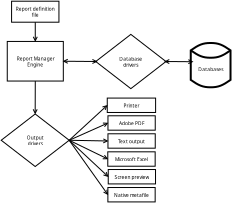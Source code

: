 <?xml version="1.0" encoding="UTF-8"?>
<dia:diagram xmlns:dia="http://www.lysator.liu.se/~alla/dia/"><dia:layer name="Fondo" visible="true"><dia:object type="Flowchart - Box" version="0" id="O0"><dia:attribute name="obj_pos"><dia:point val="1.618,3.748"/></dia:attribute><dia:attribute name="obj_bb"><dia:rectangle val="1.608,3.738;4.431,5.738"/></dia:attribute><dia:attribute name="elem_corner"><dia:point val="1.618,3.748"/></dia:attribute><dia:attribute name="elem_width"><dia:real val="2.803"/></dia:attribute><dia:attribute name="elem_height"><dia:real val="1.98"/></dia:attribute><dia:attribute name="border_width"><dia:real val="0.02"/></dia:attribute><dia:attribute name="show_background"><dia:boolean val="true"/></dia:attribute><dia:attribute name="padding"><dia:real val="0.2"/></dia:attribute><dia:attribute name="text"><dia:composite type="text"><dia:attribute name="string"><dia:string>#Report Manager
Engine#</dia:string></dia:attribute><dia:attribute name="font"><dia:font family="sans" style="0" name="Courier"/></dia:attribute><dia:attribute name="height"><dia:real val="0.3"/></dia:attribute><dia:attribute name="pos"><dia:point val="3.019,4.688"/></dia:attribute><dia:attribute name="color"><dia:color val="#000000"/></dia:attribute><dia:attribute name="alignment"><dia:enum val="1"/></dia:attribute></dia:composite></dia:attribute></dia:object><dia:object type="Flowchart - Magnetic Disk" version="0" id="O1"><dia:attribute name="obj_pos"><dia:point val="10.894,3.906"/></dia:attribute><dia:attribute name="obj_bb"><dia:rectangle val="10.884,3.896;12.69,5.97"/></dia:attribute><dia:attribute name="elem_corner"><dia:point val="10.894,3.906"/></dia:attribute><dia:attribute name="elem_width"><dia:real val="1.786"/></dia:attribute><dia:attribute name="elem_height"><dia:real val="2.054"/></dia:attribute><dia:attribute name="border_width"><dia:real val="0.02"/></dia:attribute><dia:attribute name="inner_color"><dia:color val="#ffff96"/></dia:attribute><dia:attribute name="show_background"><dia:boolean val="true"/></dia:attribute><dia:attribute name="flip_horizontal"><dia:boolean val="false"/></dia:attribute><dia:attribute name="flip_vertical"><dia:boolean val="false"/></dia:attribute><dia:attribute name="padding"><dia:real val="0.354"/></dia:attribute><dia:attribute name="text"><dia:composite type="text"><dia:attribute name="string"><dia:string>#Databases#</dia:string></dia:attribute><dia:attribute name="font"><dia:font family="sans" style="0" name="Courier"/></dia:attribute><dia:attribute name="height"><dia:real val="0.3"/></dia:attribute><dia:attribute name="pos"><dia:point val="11.787,5.204"/></dia:attribute><dia:attribute name="color"><dia:color val="#000000"/></dia:attribute><dia:attribute name="alignment"><dia:enum val="1"/></dia:attribute></dia:composite></dia:attribute></dia:object><dia:object type="Flowchart - Diamond" version="0" id="O2"><dia:attribute name="obj_pos"><dia:point val="6.097,3.438"/></dia:attribute><dia:attribute name="obj_bb"><dia:rectangle val="6.087,3.428;9.507,6.074"/></dia:attribute><dia:attribute name="elem_corner"><dia:point val="6.097,3.438"/></dia:attribute><dia:attribute name="elem_width"><dia:real val="3.399"/></dia:attribute><dia:attribute name="elem_height"><dia:real val="2.627"/></dia:attribute><dia:attribute name="border_width"><dia:real val="0.02"/></dia:attribute><dia:attribute name="show_background"><dia:boolean val="true"/></dia:attribute><dia:attribute name="padding"><dia:real val="0.354"/></dia:attribute><dia:attribute name="text"><dia:composite type="text"><dia:attribute name="string"><dia:string>#Database
drivers#</dia:string></dia:attribute><dia:attribute name="font"><dia:font family="sans" style="0" name="Courier"/></dia:attribute><dia:attribute name="height"><dia:real val="0.3"/></dia:attribute><dia:attribute name="pos"><dia:point val="7.797,4.701"/></dia:attribute><dia:attribute name="color"><dia:color val="#000000"/></dia:attribute><dia:attribute name="alignment"><dia:enum val="1"/></dia:attribute></dia:composite></dia:attribute></dia:object><dia:object type="Standard - Line" version="0" id="O3"><dia:attribute name="obj_pos"><dia:point val="4.421,4.738"/></dia:attribute><dia:attribute name="obj_bb"><dia:rectangle val="4.41,4.538;6.109,4.951"/></dia:attribute><dia:attribute name="conn_endpoints"><dia:point val="4.421,4.738"/><dia:point val="6.097,4.751"/></dia:attribute><dia:attribute name="numcp"><dia:int val="1"/></dia:attribute><dia:attribute name="line_width"><dia:real val="0.02"/></dia:attribute><dia:attribute name="start_arrow"><dia:enum val="1"/></dia:attribute><dia:attribute name="start_arrow_length"><dia:real val="0.2"/></dia:attribute><dia:attribute name="start_arrow_width"><dia:real val="0.2"/></dia:attribute><dia:attribute name="end_arrow"><dia:enum val="1"/></dia:attribute><dia:attribute name="end_arrow_length"><dia:real val="0.2"/></dia:attribute><dia:attribute name="end_arrow_width"><dia:real val="0.2"/></dia:attribute><dia:connections><dia:connection handle="0" to="O0" connection="8"/><dia:connection handle="1" to="O2" connection="12"/></dia:connections></dia:object><dia:object type="Standard - Line" version="0" id="O4"><dia:attribute name="obj_pos"><dia:point val="9.497,4.751"/></dia:attribute><dia:attribute name="obj_bb"><dia:rectangle val="9.485,4.551;10.906,4.962"/></dia:attribute><dia:attribute name="conn_endpoints"><dia:point val="9.497,4.751"/><dia:point val="10.894,4.762"/></dia:attribute><dia:attribute name="numcp"><dia:int val="1"/></dia:attribute><dia:attribute name="line_width"><dia:real val="0.02"/></dia:attribute><dia:attribute name="start_arrow"><dia:enum val="1"/></dia:attribute><dia:attribute name="start_arrow_length"><dia:real val="0.2"/></dia:attribute><dia:attribute name="start_arrow_width"><dia:real val="0.2"/></dia:attribute><dia:attribute name="end_arrow"><dia:enum val="1"/></dia:attribute><dia:attribute name="end_arrow_length"><dia:real val="0.2"/></dia:attribute><dia:attribute name="end_arrow_width"><dia:real val="0.2"/></dia:attribute><dia:connections><dia:connection handle="0" to="O2" connection="4"/><dia:connection handle="1" to="O1" connection="7"/></dia:connections></dia:object><dia:object type="Flowchart - Box" version="0" id="O5"><dia:attribute name="obj_pos"><dia:point val="1.834,1.736"/></dia:attribute><dia:attribute name="obj_bb"><dia:rectangle val="1.824,1.726;4.212,2.796"/></dia:attribute><dia:attribute name="elem_corner"><dia:point val="1.834,1.736"/></dia:attribute><dia:attribute name="elem_width"><dia:real val="2.368"/></dia:attribute><dia:attribute name="elem_height"><dia:real val="1.05"/></dia:attribute><dia:attribute name="border_width"><dia:real val="0.02"/></dia:attribute><dia:attribute name="show_background"><dia:boolean val="true"/></dia:attribute><dia:attribute name="padding"><dia:real val="0.2"/></dia:attribute><dia:attribute name="text"><dia:composite type="text"><dia:attribute name="string"><dia:string>#Report definition
file#</dia:string></dia:attribute><dia:attribute name="font"><dia:font family="sans" style="0" name="Courier"/></dia:attribute><dia:attribute name="height"><dia:real val="0.3"/></dia:attribute><dia:attribute name="pos"><dia:point val="3.018,2.211"/></dia:attribute><dia:attribute name="color"><dia:color val="#000000"/></dia:attribute><dia:attribute name="alignment"><dia:enum val="1"/></dia:attribute></dia:composite></dia:attribute></dia:object><dia:object type="Standard - Line" version="0" id="O6"><dia:attribute name="obj_pos"><dia:point val="3.019,3.748"/></dia:attribute><dia:attribute name="obj_bb"><dia:rectangle val="2.819,2.771;3.219,3.763"/></dia:attribute><dia:attribute name="conn_endpoints"><dia:point val="3.019,3.748"/><dia:point val="3.018,2.786"/></dia:attribute><dia:attribute name="numcp"><dia:int val="1"/></dia:attribute><dia:attribute name="line_width"><dia:real val="0.03"/></dia:attribute><dia:attribute name="start_arrow"><dia:enum val="1"/></dia:attribute><dia:attribute name="start_arrow_length"><dia:real val="0.2"/></dia:attribute><dia:attribute name="start_arrow_width"><dia:real val="0.2"/></dia:attribute><dia:connections><dia:connection handle="0" to="O0" connection="2"/><dia:connection handle="1" to="O5" connection="13"/></dia:connections></dia:object><dia:object type="Flowchart - Diamond" version="0" id="O7"><dia:attribute name="obj_pos"><dia:point val="1.315,7.375"/></dia:attribute><dia:attribute name="obj_bb"><dia:rectangle val="1.305,7.365;4.724,10.012"/></dia:attribute><dia:attribute name="elem_corner"><dia:point val="1.315,7.375"/></dia:attribute><dia:attribute name="elem_width"><dia:real val="3.399"/></dia:attribute><dia:attribute name="elem_height"><dia:real val="2.627"/></dia:attribute><dia:attribute name="border_width"><dia:real val="0.02"/></dia:attribute><dia:attribute name="show_background"><dia:boolean val="true"/></dia:attribute><dia:attribute name="padding"><dia:real val="0.354"/></dia:attribute><dia:attribute name="text"><dia:composite type="text"><dia:attribute name="string"><dia:string>#Output
drivers#</dia:string></dia:attribute><dia:attribute name="font"><dia:font family="sans" style="0" name="Courier"/></dia:attribute><dia:attribute name="height"><dia:real val="0.3"/></dia:attribute><dia:attribute name="pos"><dia:point val="3.014,8.639"/></dia:attribute><dia:attribute name="color"><dia:color val="#000000"/></dia:attribute><dia:attribute name="alignment"><dia:enum val="1"/></dia:attribute></dia:composite></dia:attribute></dia:object><dia:object type="Standard - Line" version="0" id="O8"><dia:attribute name="obj_pos"><dia:point val="3.019,5.728"/></dia:attribute><dia:attribute name="obj_bb"><dia:rectangle val="2.814,5.713;3.214,7.391"/></dia:attribute><dia:attribute name="conn_endpoints"><dia:point val="3.019,5.728"/><dia:point val="3.014,7.375"/></dia:attribute><dia:attribute name="numcp"><dia:int val="1"/></dia:attribute><dia:attribute name="line_width"><dia:real val="0.03"/></dia:attribute><dia:attribute name="end_arrow"><dia:enum val="1"/></dia:attribute><dia:attribute name="end_arrow_length"><dia:real val="0.2"/></dia:attribute><dia:attribute name="end_arrow_width"><dia:real val="0.2"/></dia:attribute><dia:connections><dia:connection handle="0" to="O0" connection="13"/><dia:connection handle="1" to="O7" connection="0"/></dia:connections></dia:object><dia:object type="Flowchart - Box" version="0" id="O9"><dia:attribute name="obj_pos"><dia:point val="6.618,6.58"/></dia:attribute><dia:attribute name="obj_bb"><dia:rectangle val="6.608,6.57;9.045,7.31"/></dia:attribute><dia:attribute name="elem_corner"><dia:point val="6.618,6.58"/></dia:attribute><dia:attribute name="elem_width"><dia:real val="2.417"/></dia:attribute><dia:attribute name="elem_height"><dia:real val="0.72"/></dia:attribute><dia:attribute name="border_width"><dia:real val="0.02"/></dia:attribute><dia:attribute name="show_background"><dia:boolean val="true"/></dia:attribute><dia:attribute name="padding"><dia:real val="0.2"/></dia:attribute><dia:attribute name="text"><dia:composite type="text"><dia:attribute name="string"><dia:string>#Printer#</dia:string></dia:attribute><dia:attribute name="font"><dia:font family="sans" style="0" name="Courier"/></dia:attribute><dia:attribute name="height"><dia:real val="0.3"/></dia:attribute><dia:attribute name="pos"><dia:point val="7.826,7.04"/></dia:attribute><dia:attribute name="color"><dia:color val="#000000"/></dia:attribute><dia:attribute name="alignment"><dia:enum val="1"/></dia:attribute></dia:composite></dia:attribute></dia:object><dia:object type="Flowchart - Box" version="0" id="O10"><dia:attribute name="obj_pos"><dia:point val="6.653,7.465"/></dia:attribute><dia:attribute name="obj_bb"><dia:rectangle val="6.643,7.455;9.027,8.195"/></dia:attribute><dia:attribute name="elem_corner"><dia:point val="6.653,7.465"/></dia:attribute><dia:attribute name="elem_width"><dia:real val="2.364"/></dia:attribute><dia:attribute name="elem_height"><dia:real val="0.72"/></dia:attribute><dia:attribute name="border_width"><dia:real val="0.02"/></dia:attribute><dia:attribute name="show_background"><dia:boolean val="true"/></dia:attribute><dia:attribute name="padding"><dia:real val="0.2"/></dia:attribute><dia:attribute name="text"><dia:composite type="text"><dia:attribute name="string"><dia:string>#Adobe PDF#</dia:string></dia:attribute><dia:attribute name="font"><dia:font family="sans" style="0" name="Courier"/></dia:attribute><dia:attribute name="height"><dia:real val="0.3"/></dia:attribute><dia:attribute name="pos"><dia:point val="7.835,7.925"/></dia:attribute><dia:attribute name="color"><dia:color val="#000000"/></dia:attribute><dia:attribute name="alignment"><dia:enum val="1"/></dia:attribute></dia:composite></dia:attribute></dia:object><dia:object type="Flowchart - Box" version="0" id="O11"><dia:attribute name="obj_pos"><dia:point val="6.653,8.365"/></dia:attribute><dia:attribute name="obj_bb"><dia:rectangle val="6.643,8.355;9.027,9.095"/></dia:attribute><dia:attribute name="elem_corner"><dia:point val="6.653,8.365"/></dia:attribute><dia:attribute name="elem_width"><dia:real val="2.364"/></dia:attribute><dia:attribute name="elem_height"><dia:real val="0.72"/></dia:attribute><dia:attribute name="border_width"><dia:real val="0.02"/></dia:attribute><dia:attribute name="show_background"><dia:boolean val="true"/></dia:attribute><dia:attribute name="padding"><dia:real val="0.2"/></dia:attribute><dia:attribute name="text"><dia:composite type="text"><dia:attribute name="string"><dia:string>#Text output#</dia:string></dia:attribute><dia:attribute name="font"><dia:font family="sans" style="0" name="Courier"/></dia:attribute><dia:attribute name="height"><dia:real val="0.3"/></dia:attribute><dia:attribute name="pos"><dia:point val="7.835,8.825"/></dia:attribute><dia:attribute name="color"><dia:color val="#000000"/></dia:attribute><dia:attribute name="alignment"><dia:enum val="1"/></dia:attribute></dia:composite></dia:attribute></dia:object><dia:object type="Flowchart - Box" version="0" id="O12"><dia:attribute name="obj_pos"><dia:point val="6.644,9.267"/></dia:attribute><dia:attribute name="obj_bb"><dia:rectangle val="6.634,9.257;9.023,9.997"/></dia:attribute><dia:attribute name="elem_corner"><dia:point val="6.644,9.267"/></dia:attribute><dia:attribute name="elem_width"><dia:real val="2.369"/></dia:attribute><dia:attribute name="elem_height"><dia:real val="0.72"/></dia:attribute><dia:attribute name="border_width"><dia:real val="0.02"/></dia:attribute><dia:attribute name="show_background"><dia:boolean val="true"/></dia:attribute><dia:attribute name="padding"><dia:real val="0.2"/></dia:attribute><dia:attribute name="text"><dia:composite type="text"><dia:attribute name="string"><dia:string>#Microsoft Excel#</dia:string></dia:attribute><dia:attribute name="font"><dia:font family="sans" style="0" name="Courier"/></dia:attribute><dia:attribute name="height"><dia:real val="0.3"/></dia:attribute><dia:attribute name="pos"><dia:point val="7.829,9.727"/></dia:attribute><dia:attribute name="color"><dia:color val="#000000"/></dia:attribute><dia:attribute name="alignment"><dia:enum val="1"/></dia:attribute></dia:composite></dia:attribute></dia:object><dia:object type="Flowchart - Box" version="0" id="O13"><dia:attribute name="obj_pos"><dia:point val="6.667,10.152"/></dia:attribute><dia:attribute name="obj_bb"><dia:rectangle val="6.657,10.142;9.041,10.882"/></dia:attribute><dia:attribute name="elem_corner"><dia:point val="6.667,10.152"/></dia:attribute><dia:attribute name="elem_width"><dia:real val="2.364"/></dia:attribute><dia:attribute name="elem_height"><dia:real val="0.72"/></dia:attribute><dia:attribute name="border_width"><dia:real val="0.02"/></dia:attribute><dia:attribute name="show_background"><dia:boolean val="true"/></dia:attribute><dia:attribute name="padding"><dia:real val="0.2"/></dia:attribute><dia:attribute name="text"><dia:composite type="text"><dia:attribute name="string"><dia:string>#Screen preview#</dia:string></dia:attribute><dia:attribute name="font"><dia:font family="sans" style="0" name="Courier"/></dia:attribute><dia:attribute name="height"><dia:real val="0.3"/></dia:attribute><dia:attribute name="pos"><dia:point val="7.849,10.612"/></dia:attribute><dia:attribute name="color"><dia:color val="#000000"/></dia:attribute><dia:attribute name="alignment"><dia:enum val="1"/></dia:attribute></dia:composite></dia:attribute></dia:object><dia:object type="Flowchart - Box" version="0" id="O14"><dia:attribute name="obj_pos"><dia:point val="6.649,11.052"/></dia:attribute><dia:attribute name="obj_bb"><dia:rectangle val="6.639,11.042;9.023,11.782"/></dia:attribute><dia:attribute name="elem_corner"><dia:point val="6.649,11.052"/></dia:attribute><dia:attribute name="elem_width"><dia:real val="2.364"/></dia:attribute><dia:attribute name="elem_height"><dia:real val="0.72"/></dia:attribute><dia:attribute name="border_width"><dia:real val="0.02"/></dia:attribute><dia:attribute name="show_background"><dia:boolean val="true"/></dia:attribute><dia:attribute name="padding"><dia:real val="0.2"/></dia:attribute><dia:attribute name="text"><dia:composite type="text"><dia:attribute name="string"><dia:string>#Native metafile#</dia:string></dia:attribute><dia:attribute name="font"><dia:font family="sans" style="0" name="Courier"/></dia:attribute><dia:attribute name="height"><dia:real val="0.3"/></dia:attribute><dia:attribute name="pos"><dia:point val="7.831,11.512"/></dia:attribute><dia:attribute name="color"><dia:color val="#000000"/></dia:attribute><dia:attribute name="alignment"><dia:enum val="1"/></dia:attribute></dia:composite></dia:attribute></dia:object><dia:object type="Standard - Line" version="0" id="O15"><dia:attribute name="obj_pos"><dia:point val="4.714,8.689"/></dia:attribute><dia:attribute name="obj_bb"><dia:rectangle val="4.693,6.782;6.764,8.71"/></dia:attribute><dia:attribute name="conn_endpoints"><dia:point val="4.714,8.689"/><dia:point val="6.618,6.94"/></dia:attribute><dia:attribute name="numcp"><dia:int val="1"/></dia:attribute><dia:attribute name="line_width"><dia:real val="0.03"/></dia:attribute><dia:attribute name="end_arrow"><dia:enum val="1"/></dia:attribute><dia:attribute name="end_arrow_length"><dia:real val="0.2"/></dia:attribute><dia:attribute name="end_arrow_width"><dia:real val="0.2"/></dia:attribute><dia:connections><dia:connection handle="0" to="O7" connection="4"/><dia:connection handle="1" to="O9" connection="7"/></dia:connections></dia:object><dia:object type="Standard - Line" version="0" id="O16"><dia:attribute name="obj_pos"><dia:point val="4.714,8.689"/></dia:attribute><dia:attribute name="obj_bb"><dia:rectangle val="4.694,7.636;6.748,8.708"/></dia:attribute><dia:attribute name="conn_endpoints"><dia:point val="4.714,8.689"/><dia:point val="6.653,7.825"/></dia:attribute><dia:attribute name="numcp"><dia:int val="1"/></dia:attribute><dia:attribute name="line_width"><dia:real val="0.03"/></dia:attribute><dia:attribute name="end_arrow"><dia:enum val="1"/></dia:attribute><dia:attribute name="end_arrow_length"><dia:real val="0.2"/></dia:attribute><dia:attribute name="end_arrow_width"><dia:real val="0.2"/></dia:attribute><dia:connections><dia:connection handle="0" to="O7" connection="4"/><dia:connection handle="1" to="O10" connection="7"/></dia:connections></dia:object><dia:object type="Standard - Line" version="0" id="O17"><dia:attribute name="obj_pos"><dia:point val="4.714,8.689"/></dia:attribute><dia:attribute name="obj_bb"><dia:rectangle val="4.699,8.525;6.672,8.926"/></dia:attribute><dia:attribute name="conn_endpoints"><dia:point val="4.714,8.689"/><dia:point val="6.653,8.725"/></dia:attribute><dia:attribute name="numcp"><dia:int val="1"/></dia:attribute><dia:attribute name="line_width"><dia:real val="0.03"/></dia:attribute><dia:attribute name="end_arrow"><dia:enum val="1"/></dia:attribute><dia:attribute name="end_arrow_length"><dia:real val="0.2"/></dia:attribute><dia:attribute name="end_arrow_width"><dia:real val="0.2"/></dia:attribute><dia:connections><dia:connection handle="0" to="O7" connection="4"/><dia:connection handle="1" to="O11" connection="7"/></dia:connections></dia:object><dia:object type="Standard - Line" version="0" id="O18"><dia:attribute name="obj_pos"><dia:point val="4.714,8.689"/></dia:attribute><dia:attribute name="obj_bb"><dia:rectangle val="4.694,8.669;6.745,9.813"/></dia:attribute><dia:attribute name="conn_endpoints"><dia:point val="4.714,8.689"/><dia:point val="6.644,9.627"/></dia:attribute><dia:attribute name="numcp"><dia:int val="1"/></dia:attribute><dia:attribute name="line_width"><dia:real val="0.03"/></dia:attribute><dia:attribute name="end_arrow"><dia:enum val="1"/></dia:attribute><dia:attribute name="end_arrow_length"><dia:real val="0.2"/></dia:attribute><dia:attribute name="end_arrow_width"><dia:real val="0.2"/></dia:attribute><dia:connections><dia:connection handle="0" to="O7" connection="4"/><dia:connection handle="1" to="O12" connection="7"/></dia:connections></dia:object><dia:object type="Standard - Line" version="0" id="O19"><dia:attribute name="obj_pos"><dia:point val="4.714,8.689"/></dia:attribute><dia:attribute name="obj_bb"><dia:rectangle val="4.693,8.667;6.814,10.668"/></dia:attribute><dia:attribute name="conn_endpoints"><dia:point val="4.714,8.689"/><dia:point val="6.667,10.512"/></dia:attribute><dia:attribute name="numcp"><dia:int val="1"/></dia:attribute><dia:attribute name="line_width"><dia:real val="0.03"/></dia:attribute><dia:attribute name="end_arrow"><dia:enum val="1"/></dia:attribute><dia:attribute name="end_arrow_length"><dia:real val="0.2"/></dia:attribute><dia:attribute name="end_arrow_width"><dia:real val="0.2"/></dia:attribute><dia:connections><dia:connection handle="0" to="O7" connection="4"/><dia:connection handle="1" to="O13" connection="7"/></dia:connections></dia:object><dia:object type="Standard - Line" version="0" id="O20"><dia:attribute name="obj_pos"><dia:point val="4.714,8.689"/></dia:attribute><dia:attribute name="obj_bb"><dia:rectangle val="4.693,8.668;6.821,11.54"/></dia:attribute><dia:attribute name="conn_endpoints"><dia:point val="4.714,8.689"/><dia:point val="6.649,11.412"/></dia:attribute><dia:attribute name="numcp"><dia:int val="1"/></dia:attribute><dia:attribute name="line_width"><dia:real val="0.03"/></dia:attribute><dia:attribute name="end_arrow"><dia:enum val="1"/></dia:attribute><dia:attribute name="end_arrow_length"><dia:real val="0.2"/></dia:attribute><dia:attribute name="end_arrow_width"><dia:real val="0.2"/></dia:attribute><dia:connections><dia:connection handle="0" to="O7" connection="4"/><dia:connection handle="1" to="O14" connection="7"/></dia:connections></dia:object></dia:layer></dia:diagram>
